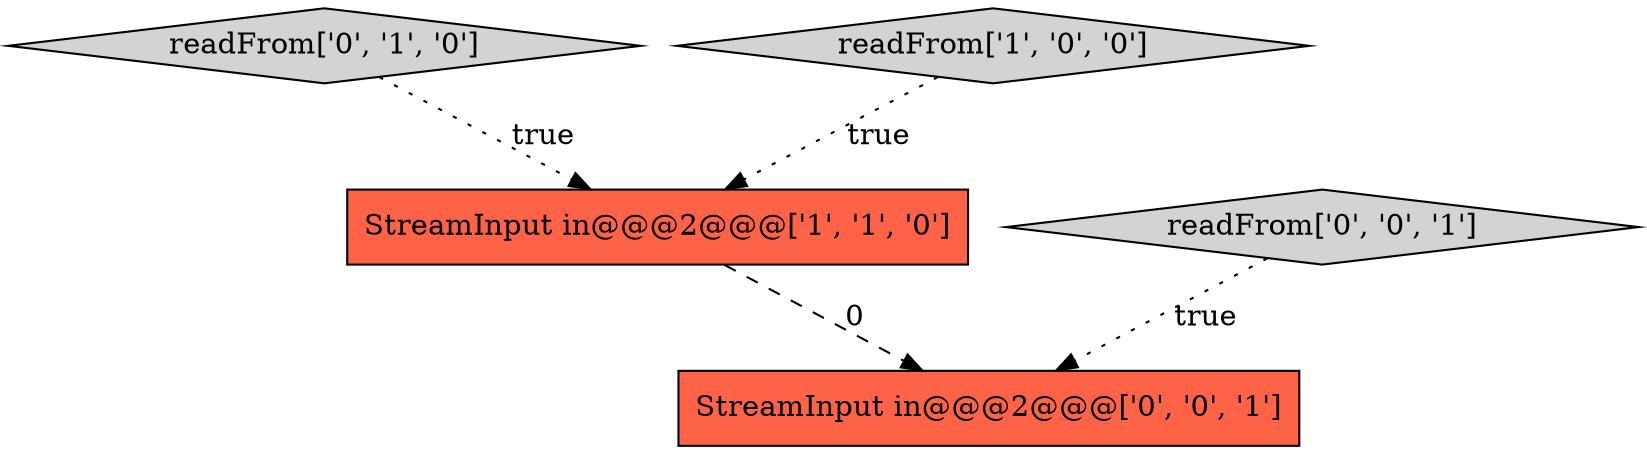digraph {
2 [style = filled, label = "readFrom['0', '1', '0']", fillcolor = lightgray, shape = diamond image = "AAA0AAABBB2BBB"];
1 [style = filled, label = "readFrom['1', '0', '0']", fillcolor = lightgray, shape = diamond image = "AAA0AAABBB1BBB"];
0 [style = filled, label = "StreamInput in@@@2@@@['1', '1', '0']", fillcolor = tomato, shape = box image = "AAA0AAABBB1BBB"];
4 [style = filled, label = "StreamInput in@@@2@@@['0', '0', '1']", fillcolor = tomato, shape = box image = "AAA0AAABBB3BBB"];
3 [style = filled, label = "readFrom['0', '0', '1']", fillcolor = lightgray, shape = diamond image = "AAA0AAABBB3BBB"];
2->0 [style = dotted, label="true"];
0->4 [style = dashed, label="0"];
3->4 [style = dotted, label="true"];
1->0 [style = dotted, label="true"];
}
